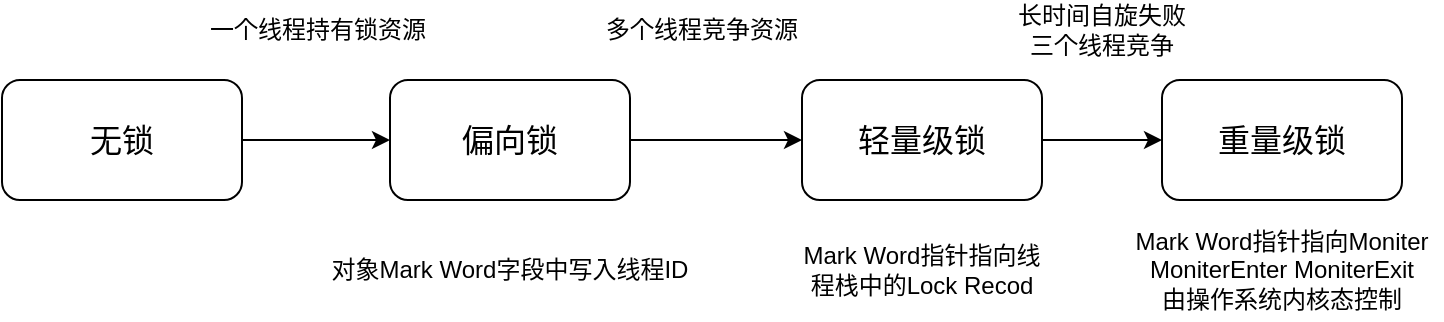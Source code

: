 <mxfile version="24.0.7" type="github">
  <diagram name="第 1 页" id="-O22PTuOTXJW1L3QAIRa">
    <mxGraphModel dx="1026" dy="561" grid="1" gridSize="10" guides="1" tooltips="1" connect="1" arrows="1" fold="1" page="1" pageScale="1" pageWidth="827" pageHeight="1169" math="0" shadow="0">
      <root>
        <mxCell id="0" />
        <mxCell id="1" parent="0" />
        <mxCell id="Y-PrGRjsFWBHNaAx-tia-7" style="edgeStyle=orthogonalEdgeStyle;rounded=0;orthogonalLoop=1;jettySize=auto;html=1;exitX=1;exitY=0.5;exitDx=0;exitDy=0;" parent="1" source="Y-PrGRjsFWBHNaAx-tia-3" target="Y-PrGRjsFWBHNaAx-tia-4" edge="1">
          <mxGeometry relative="1" as="geometry" />
        </mxCell>
        <mxCell id="Y-PrGRjsFWBHNaAx-tia-3" value="无锁" style="rounded=1;whiteSpace=wrap;html=1;fontSize=16;" parent="1" vertex="1">
          <mxGeometry x="100" y="220" width="120" height="60" as="geometry" />
        </mxCell>
        <mxCell id="Y-PrGRjsFWBHNaAx-tia-8" style="edgeStyle=orthogonalEdgeStyle;rounded=0;orthogonalLoop=1;jettySize=auto;html=1;exitX=1;exitY=0.5;exitDx=0;exitDy=0;" parent="1" source="Y-PrGRjsFWBHNaAx-tia-4" target="Y-PrGRjsFWBHNaAx-tia-5" edge="1">
          <mxGeometry relative="1" as="geometry" />
        </mxCell>
        <mxCell id="Y-PrGRjsFWBHNaAx-tia-4" value="偏向锁" style="rounded=1;whiteSpace=wrap;html=1;fontSize=16;" parent="1" vertex="1">
          <mxGeometry x="294" y="220" width="120" height="60" as="geometry" />
        </mxCell>
        <mxCell id="Y-PrGRjsFWBHNaAx-tia-9" style="edgeStyle=orthogonalEdgeStyle;rounded=0;orthogonalLoop=1;jettySize=auto;html=1;exitX=1;exitY=0.5;exitDx=0;exitDy=0;" parent="1" source="Y-PrGRjsFWBHNaAx-tia-5" target="Y-PrGRjsFWBHNaAx-tia-6" edge="1">
          <mxGeometry relative="1" as="geometry" />
        </mxCell>
        <mxCell id="Y-PrGRjsFWBHNaAx-tia-5" value="轻量级锁" style="rounded=1;whiteSpace=wrap;html=1;fontSize=16;" parent="1" vertex="1">
          <mxGeometry x="500" y="220" width="120" height="60" as="geometry" />
        </mxCell>
        <mxCell id="Y-PrGRjsFWBHNaAx-tia-6" value="重量级锁" style="rounded=1;whiteSpace=wrap;html=1;fontSize=16;" parent="1" vertex="1">
          <mxGeometry x="680" y="220" width="120" height="60" as="geometry" />
        </mxCell>
        <mxCell id="Y-PrGRjsFWBHNaAx-tia-10" value="一个线程持有锁资源" style="text;html=1;align=center;verticalAlign=middle;whiteSpace=wrap;rounded=0;" parent="1" vertex="1">
          <mxGeometry x="200" y="180" width="116" height="30" as="geometry" />
        </mxCell>
        <mxCell id="Y-PrGRjsFWBHNaAx-tia-11" value="对象Mark Word字段中写入线程ID" style="text;html=1;align=center;verticalAlign=middle;whiteSpace=wrap;rounded=0;" parent="1" vertex="1">
          <mxGeometry x="262" y="300" width="184" height="30" as="geometry" />
        </mxCell>
        <mxCell id="Y-PrGRjsFWBHNaAx-tia-12" value="多个线程竞争资源" style="text;html=1;align=center;verticalAlign=middle;whiteSpace=wrap;rounded=0;" parent="1" vertex="1">
          <mxGeometry x="400" y="180" width="100" height="30" as="geometry" />
        </mxCell>
        <mxCell id="Y-PrGRjsFWBHNaAx-tia-13" value="Mark Word指针指向线程栈中的Lock Recod" style="text;html=1;align=center;verticalAlign=middle;whiteSpace=wrap;rounded=0;" parent="1" vertex="1">
          <mxGeometry x="495" y="300" width="130" height="30" as="geometry" />
        </mxCell>
        <mxCell id="Y-PrGRjsFWBHNaAx-tia-14" value="长时间自旋失败&lt;div&gt;三个线程竞争&lt;/div&gt;" style="text;html=1;align=center;verticalAlign=middle;whiteSpace=wrap;rounded=0;" parent="1" vertex="1">
          <mxGeometry x="600" y="180" width="100" height="30" as="geometry" />
        </mxCell>
        <mxCell id="Y-PrGRjsFWBHNaAx-tia-15" value="Mark Word指针指向Moniter&lt;div&gt;MoniterEnter MoniterExit&lt;/div&gt;&lt;div&gt;由操作系统内核态控制&lt;/div&gt;" style="text;html=1;align=center;verticalAlign=middle;whiteSpace=wrap;rounded=0;" parent="1" vertex="1">
          <mxGeometry x="660" y="290" width="160" height="50" as="geometry" />
        </mxCell>
      </root>
    </mxGraphModel>
  </diagram>
</mxfile>
